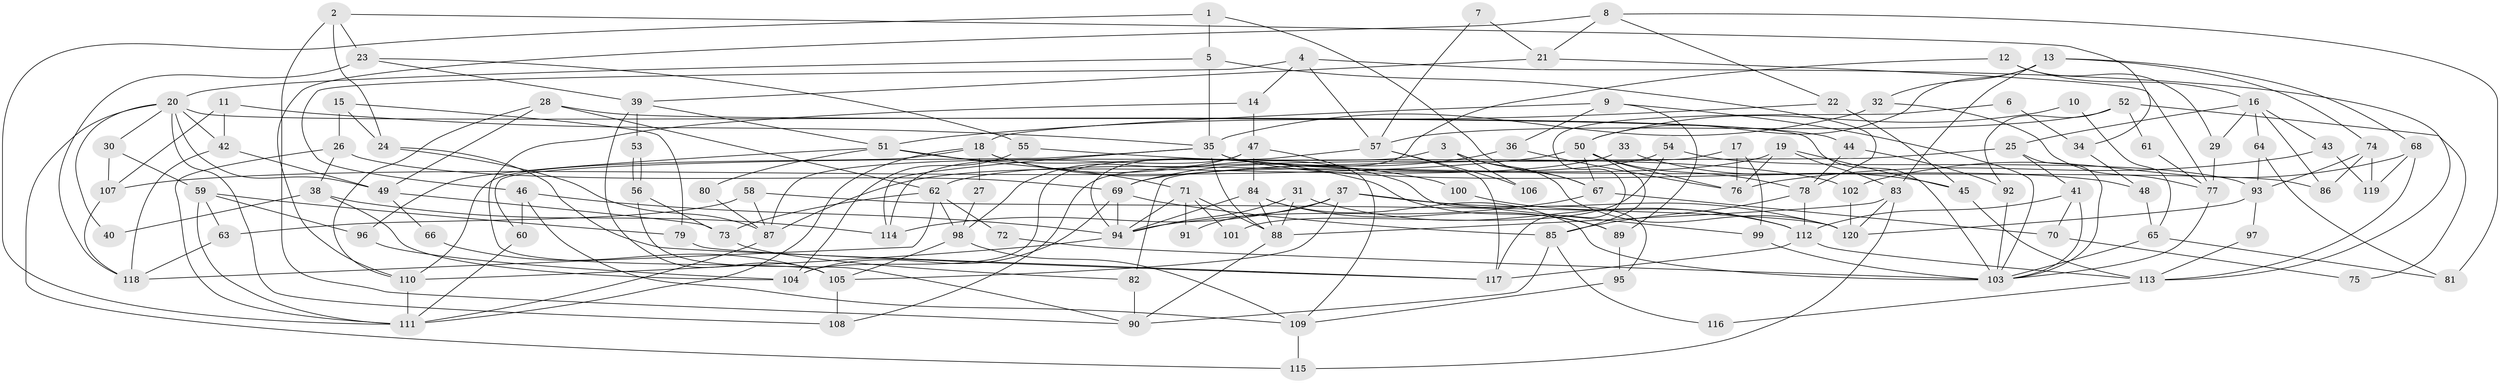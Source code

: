 // Generated by graph-tools (version 1.1) at 2025/11/02/27/25 16:11:20]
// undirected, 120 vertices, 240 edges
graph export_dot {
graph [start="1"]
  node [color=gray90,style=filled];
  1;
  2;
  3;
  4;
  5;
  6;
  7;
  8;
  9;
  10;
  11;
  12;
  13;
  14;
  15;
  16;
  17;
  18;
  19;
  20;
  21;
  22;
  23;
  24;
  25;
  26;
  27;
  28;
  29;
  30;
  31;
  32;
  33;
  34;
  35;
  36;
  37;
  38;
  39;
  40;
  41;
  42;
  43;
  44;
  45;
  46;
  47;
  48;
  49;
  50;
  51;
  52;
  53;
  54;
  55;
  56;
  57;
  58;
  59;
  60;
  61;
  62;
  63;
  64;
  65;
  66;
  67;
  68;
  69;
  70;
  71;
  72;
  73;
  74;
  75;
  76;
  77;
  78;
  79;
  80;
  81;
  82;
  83;
  84;
  85;
  86;
  87;
  88;
  89;
  90;
  91;
  92;
  93;
  94;
  95;
  96;
  97;
  98;
  99;
  100;
  101;
  102;
  103;
  104;
  105;
  106;
  107;
  108;
  109;
  110;
  111;
  112;
  113;
  114;
  115;
  116;
  117;
  118;
  119;
  120;
  1 -- 67;
  1 -- 5;
  1 -- 111;
  2 -- 23;
  2 -- 90;
  2 -- 24;
  2 -- 34;
  3 -- 120;
  3 -- 67;
  3 -- 87;
  3 -- 106;
  4 -- 57;
  4 -- 46;
  4 -- 14;
  4 -- 113;
  5 -- 78;
  5 -- 20;
  5 -- 35;
  6 -- 117;
  6 -- 34;
  7 -- 21;
  7 -- 57;
  8 -- 22;
  8 -- 110;
  8 -- 21;
  8 -- 81;
  9 -- 18;
  9 -- 89;
  9 -- 36;
  9 -- 103;
  10 -- 50;
  10 -- 65;
  11 -- 107;
  11 -- 42;
  11 -- 35;
  12 -- 16;
  12 -- 94;
  12 -- 29;
  13 -- 50;
  13 -- 83;
  13 -- 32;
  13 -- 68;
  13 -- 74;
  14 -- 47;
  14 -- 105;
  15 -- 26;
  15 -- 24;
  15 -- 79;
  16 -- 25;
  16 -- 86;
  16 -- 29;
  16 -- 43;
  16 -- 64;
  17 -- 108;
  17 -- 99;
  17 -- 76;
  18 -- 110;
  18 -- 111;
  18 -- 27;
  18 -- 95;
  18 -- 100;
  19 -- 76;
  19 -- 69;
  19 -- 45;
  19 -- 83;
  20 -- 30;
  20 -- 103;
  20 -- 40;
  20 -- 42;
  20 -- 49;
  20 -- 108;
  20 -- 115;
  21 -- 77;
  21 -- 39;
  22 -- 45;
  22 -- 51;
  23 -- 39;
  23 -- 118;
  23 -- 55;
  24 -- 87;
  24 -- 117;
  25 -- 103;
  25 -- 41;
  25 -- 82;
  26 -- 111;
  26 -- 69;
  26 -- 38;
  27 -- 98;
  28 -- 110;
  28 -- 49;
  28 -- 44;
  28 -- 62;
  29 -- 77;
  30 -- 59;
  30 -- 107;
  31 -- 94;
  31 -- 88;
  31 -- 112;
  32 -- 35;
  32 -- 77;
  33 -- 87;
  33 -- 45;
  34 -- 48;
  35 -- 48;
  35 -- 60;
  35 -- 86;
  35 -- 88;
  35 -- 114;
  36 -- 76;
  36 -- 69;
  37 -- 105;
  37 -- 114;
  37 -- 91;
  37 -- 99;
  37 -- 120;
  38 -- 114;
  38 -- 40;
  38 -- 104;
  39 -- 51;
  39 -- 53;
  39 -- 105;
  41 -- 112;
  41 -- 103;
  41 -- 70;
  42 -- 49;
  42 -- 118;
  43 -- 76;
  43 -- 119;
  44 -- 78;
  44 -- 92;
  45 -- 113;
  46 -- 109;
  46 -- 60;
  46 -- 94;
  47 -- 98;
  47 -- 109;
  47 -- 84;
  47 -- 114;
  48 -- 65;
  49 -- 73;
  49 -- 66;
  50 -- 78;
  50 -- 85;
  50 -- 67;
  50 -- 76;
  50 -- 107;
  51 -- 96;
  51 -- 71;
  51 -- 80;
  51 -- 89;
  52 -- 57;
  52 -- 92;
  52 -- 61;
  52 -- 75;
  53 -- 56;
  53 -- 56;
  54 -- 93;
  54 -- 62;
  54 -- 101;
  55 -- 104;
  55 -- 102;
  56 -- 90;
  56 -- 73;
  57 -- 117;
  57 -- 104;
  57 -- 106;
  58 -- 120;
  58 -- 63;
  58 -- 87;
  59 -- 79;
  59 -- 111;
  59 -- 63;
  59 -- 96;
  60 -- 111;
  61 -- 77;
  62 -- 98;
  62 -- 72;
  62 -- 73;
  62 -- 118;
  63 -- 118;
  64 -- 93;
  64 -- 81;
  65 -- 81;
  65 -- 103;
  66 -- 105;
  67 -- 94;
  67 -- 70;
  68 -- 102;
  68 -- 113;
  68 -- 119;
  69 -- 94;
  69 -- 85;
  69 -- 104;
  70 -- 75;
  71 -- 88;
  71 -- 94;
  71 -- 91;
  71 -- 101;
  72 -- 103;
  73 -- 82;
  74 -- 119;
  74 -- 86;
  74 -- 93;
  77 -- 103;
  78 -- 85;
  78 -- 112;
  79 -- 117;
  80 -- 87;
  82 -- 90;
  83 -- 88;
  83 -- 115;
  83 -- 120;
  84 -- 103;
  84 -- 88;
  84 -- 89;
  84 -- 94;
  85 -- 90;
  85 -- 116;
  87 -- 111;
  88 -- 90;
  89 -- 95;
  92 -- 103;
  93 -- 120;
  93 -- 97;
  94 -- 110;
  95 -- 109;
  96 -- 104;
  97 -- 113;
  98 -- 109;
  98 -- 105;
  99 -- 103;
  100 -- 112;
  102 -- 120;
  105 -- 108;
  107 -- 118;
  109 -- 115;
  110 -- 111;
  112 -- 113;
  112 -- 117;
  113 -- 116;
}
